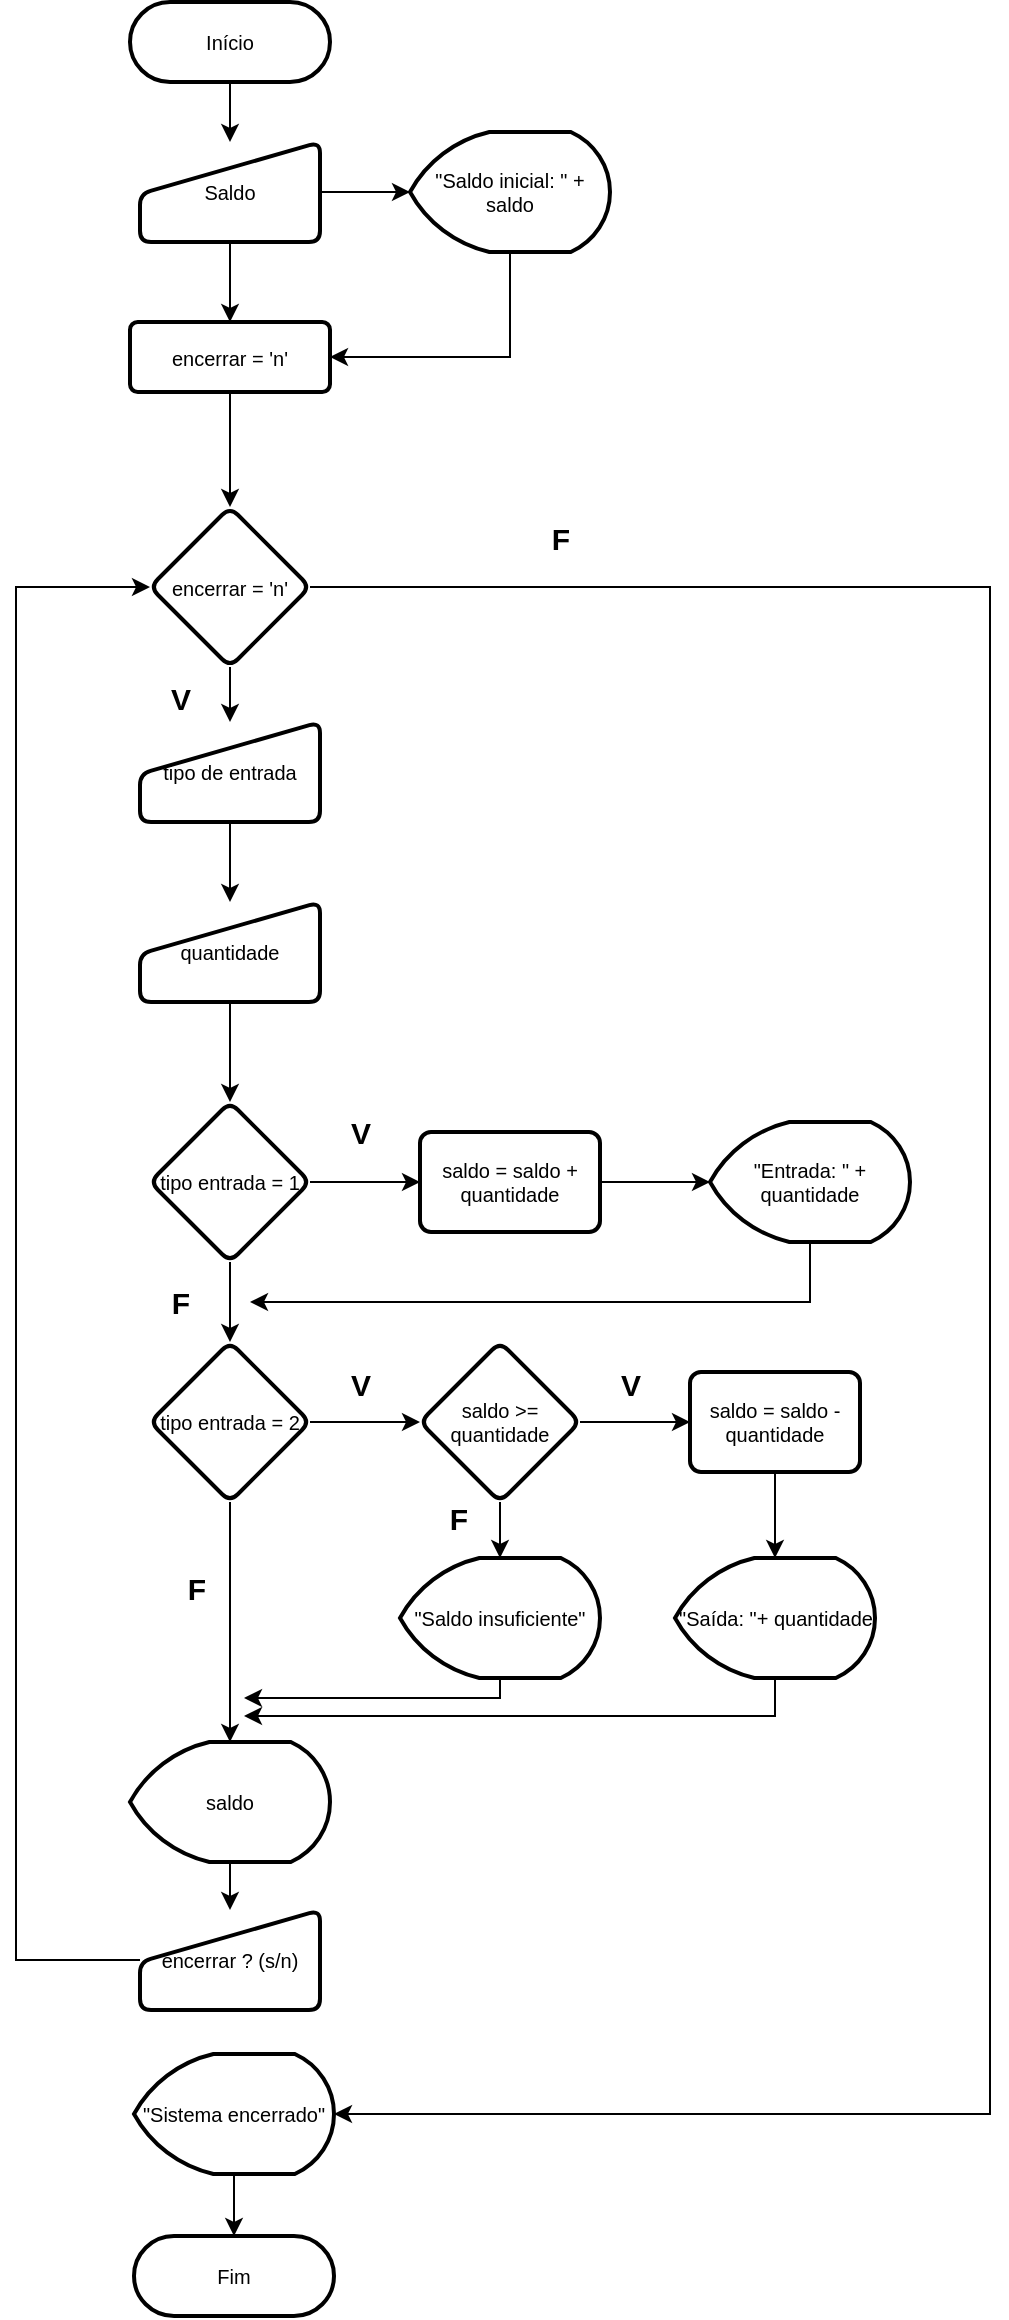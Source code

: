 <mxfile version="24.0.6" type="github">
  <diagram id="C5RBs43oDa-KdzZeNtuy" name="Page-1">
    <mxGraphModel dx="1773" dy="911" grid="0" gridSize="10" guides="1" tooltips="1" connect="1" arrows="1" fold="1" page="1" pageScale="1" pageWidth="827" pageHeight="1169" math="0" shadow="0">
      <root>
        <mxCell id="WIyWlLk6GJQsqaUBKTNV-0" />
        <mxCell id="WIyWlLk6GJQsqaUBKTNV-1" parent="WIyWlLk6GJQsqaUBKTNV-0" />
        <mxCell id="QEvCcr88mFsvgTPzMDzW-3" value="" style="edgeStyle=orthogonalEdgeStyle;rounded=0;orthogonalLoop=1;jettySize=auto;html=1;fontSize=10;" edge="1" parent="WIyWlLk6GJQsqaUBKTNV-1" source="QEvCcr88mFsvgTPzMDzW-0" target="QEvCcr88mFsvgTPzMDzW-2">
          <mxGeometry relative="1" as="geometry" />
        </mxCell>
        <mxCell id="QEvCcr88mFsvgTPzMDzW-0" value="&lt;font style=&quot;font-size: 10px;&quot;&gt;Início&lt;/font&gt;" style="rounded=1;whiteSpace=wrap;html=1;arcSize=50;strokeWidth=2;fontSize=10;" vertex="1" parent="WIyWlLk6GJQsqaUBKTNV-1">
          <mxGeometry x="265" y="6" width="100" height="40" as="geometry" />
        </mxCell>
        <mxCell id="QEvCcr88mFsvgTPzMDzW-5" value="" style="edgeStyle=orthogonalEdgeStyle;rounded=0;orthogonalLoop=1;jettySize=auto;html=1;fontSize=10;" edge="1" parent="WIyWlLk6GJQsqaUBKTNV-1" source="QEvCcr88mFsvgTPzMDzW-2" target="QEvCcr88mFsvgTPzMDzW-4">
          <mxGeometry relative="1" as="geometry" />
        </mxCell>
        <mxCell id="QEvCcr88mFsvgTPzMDzW-7" value="" style="edgeStyle=orthogonalEdgeStyle;rounded=0;orthogonalLoop=1;jettySize=auto;html=1;fontSize=10;" edge="1" parent="WIyWlLk6GJQsqaUBKTNV-1" source="QEvCcr88mFsvgTPzMDzW-2" target="QEvCcr88mFsvgTPzMDzW-6">
          <mxGeometry relative="1" as="geometry" />
        </mxCell>
        <mxCell id="QEvCcr88mFsvgTPzMDzW-2" value="&lt;font style=&quot;font-size: 10px;&quot;&gt;Saldo&lt;/font&gt;" style="html=1;strokeWidth=2;shape=manualInput;whiteSpace=wrap;rounded=1;size=26;arcSize=11;fontSize=10;" vertex="1" parent="WIyWlLk6GJQsqaUBKTNV-1">
          <mxGeometry x="270" y="76" width="90" height="50" as="geometry" />
        </mxCell>
        <mxCell id="QEvCcr88mFsvgTPzMDzW-8" style="edgeStyle=orthogonalEdgeStyle;rounded=0;orthogonalLoop=1;jettySize=auto;html=1;entryX=1;entryY=0.5;entryDx=0;entryDy=0;fontSize=10;" edge="1" parent="WIyWlLk6GJQsqaUBKTNV-1" source="QEvCcr88mFsvgTPzMDzW-4" target="QEvCcr88mFsvgTPzMDzW-6">
          <mxGeometry relative="1" as="geometry">
            <Array as="points">
              <mxPoint x="455" y="184" />
            </Array>
          </mxGeometry>
        </mxCell>
        <mxCell id="QEvCcr88mFsvgTPzMDzW-4" value="&lt;font style=&quot;font-size: 10px;&quot;&gt;&quot;Saldo inicial: &quot; + saldo&lt;/font&gt;" style="strokeWidth=2;html=1;shape=mxgraph.flowchart.display;whiteSpace=wrap;fontSize=10;" vertex="1" parent="WIyWlLk6GJQsqaUBKTNV-1">
          <mxGeometry x="405" y="71" width="100" height="60" as="geometry" />
        </mxCell>
        <mxCell id="QEvCcr88mFsvgTPzMDzW-10" value="" style="edgeStyle=orthogonalEdgeStyle;rounded=0;orthogonalLoop=1;jettySize=auto;html=1;fontSize=10;" edge="1" parent="WIyWlLk6GJQsqaUBKTNV-1" source="QEvCcr88mFsvgTPzMDzW-6" target="QEvCcr88mFsvgTPzMDzW-9">
          <mxGeometry relative="1" as="geometry" />
        </mxCell>
        <mxCell id="QEvCcr88mFsvgTPzMDzW-6" value="&lt;font style=&quot;font-size: 10px;&quot;&gt;encerrar = &#39;n&#39;&lt;/font&gt;" style="whiteSpace=wrap;html=1;strokeWidth=2;rounded=1;arcSize=11;fontSize=10;" vertex="1" parent="WIyWlLk6GJQsqaUBKTNV-1">
          <mxGeometry x="265" y="166" width="100" height="35" as="geometry" />
        </mxCell>
        <mxCell id="QEvCcr88mFsvgTPzMDzW-12" style="edgeStyle=orthogonalEdgeStyle;rounded=0;orthogonalLoop=1;jettySize=auto;html=1;exitX=0.5;exitY=1;exitDx=0;exitDy=0;fontSize=10;" edge="1" parent="WIyWlLk6GJQsqaUBKTNV-1" source="QEvCcr88mFsvgTPzMDzW-9" target="QEvCcr88mFsvgTPzMDzW-11">
          <mxGeometry relative="1" as="geometry" />
        </mxCell>
        <mxCell id="QEvCcr88mFsvgTPzMDzW-58" style="edgeStyle=orthogonalEdgeStyle;rounded=0;orthogonalLoop=1;jettySize=auto;html=1;" edge="1" parent="WIyWlLk6GJQsqaUBKTNV-1" source="QEvCcr88mFsvgTPzMDzW-9" target="QEvCcr88mFsvgTPzMDzW-50">
          <mxGeometry relative="1" as="geometry">
            <mxPoint x="370" y="1058" as="targetPoint" />
            <Array as="points">
              <mxPoint x="695" y="299" />
              <mxPoint x="695" y="1062" />
            </Array>
          </mxGeometry>
        </mxCell>
        <mxCell id="QEvCcr88mFsvgTPzMDzW-9" value="&lt;font style=&quot;font-size: 10px;&quot;&gt;&lt;font style=&quot;font-size: 10px;&quot;&gt;encerrar&lt;/font&gt;&lt;font style=&quot;font-size: 10px;&quot;&gt; = &#39;n&#39;&lt;/font&gt;&lt;/font&gt;" style="rhombus;whiteSpace=wrap;html=1;strokeWidth=2;rounded=1;arcSize=11;fontSize=10;" vertex="1" parent="WIyWlLk6GJQsqaUBKTNV-1">
          <mxGeometry x="275" y="258.5" width="80" height="80" as="geometry" />
        </mxCell>
        <mxCell id="QEvCcr88mFsvgTPzMDzW-16" value="" style="edgeStyle=orthogonalEdgeStyle;rounded=0;orthogonalLoop=1;jettySize=auto;html=1;fontSize=10;" edge="1" parent="WIyWlLk6GJQsqaUBKTNV-1" source="QEvCcr88mFsvgTPzMDzW-11" target="QEvCcr88mFsvgTPzMDzW-15">
          <mxGeometry relative="1" as="geometry" />
        </mxCell>
        <mxCell id="QEvCcr88mFsvgTPzMDzW-11" value="&lt;span style=&quot;font-size: 10px;&quot;&gt;tipo de entrada&lt;/span&gt;" style="html=1;strokeWidth=2;shape=manualInput;whiteSpace=wrap;rounded=1;size=26;arcSize=11;fontSize=10;" vertex="1" parent="WIyWlLk6GJQsqaUBKTNV-1">
          <mxGeometry x="270" y="366" width="90" height="50" as="geometry" />
        </mxCell>
        <mxCell id="QEvCcr88mFsvgTPzMDzW-13" value="&lt;b style=&quot;font-size: 15px;&quot;&gt;&lt;font style=&quot;font-size: 15px;&quot;&gt;F&lt;/font&gt;&lt;/b&gt;" style="text;html=1;align=center;verticalAlign=middle;resizable=0;points=[];autosize=1;strokeColor=none;fillColor=none;fontSize=15;" vertex="1" parent="WIyWlLk6GJQsqaUBKTNV-1">
          <mxGeometry x="465" y="258.5" width="30" height="30" as="geometry" />
        </mxCell>
        <mxCell id="QEvCcr88mFsvgTPzMDzW-14" value="&lt;b style=&quot;font-size: 15px;&quot;&gt;&lt;font style=&quot;font-size: 15px;&quot;&gt;V&lt;/font&gt;&lt;/b&gt;" style="text;html=1;align=center;verticalAlign=middle;resizable=0;points=[];autosize=1;strokeColor=none;fillColor=none;fontSize=15;" vertex="1" parent="WIyWlLk6GJQsqaUBKTNV-1">
          <mxGeometry x="275" y="338.5" width="30" height="30" as="geometry" />
        </mxCell>
        <mxCell id="QEvCcr88mFsvgTPzMDzW-18" value="" style="edgeStyle=orthogonalEdgeStyle;rounded=0;orthogonalLoop=1;jettySize=auto;html=1;fontSize=10;" edge="1" parent="WIyWlLk6GJQsqaUBKTNV-1" source="QEvCcr88mFsvgTPzMDzW-15" target="QEvCcr88mFsvgTPzMDzW-17">
          <mxGeometry relative="1" as="geometry" />
        </mxCell>
        <mxCell id="QEvCcr88mFsvgTPzMDzW-15" value="&lt;span style=&quot;font-size: 10px;&quot;&gt;quantidade&lt;/span&gt;" style="html=1;strokeWidth=2;shape=manualInput;whiteSpace=wrap;rounded=1;size=26;arcSize=11;fontSize=10;" vertex="1" parent="WIyWlLk6GJQsqaUBKTNV-1">
          <mxGeometry x="270" y="456" width="90" height="50" as="geometry" />
        </mxCell>
        <mxCell id="QEvCcr88mFsvgTPzMDzW-23" value="" style="edgeStyle=orthogonalEdgeStyle;rounded=0;orthogonalLoop=1;jettySize=auto;html=1;" edge="1" parent="WIyWlLk6GJQsqaUBKTNV-1" source="QEvCcr88mFsvgTPzMDzW-17" target="QEvCcr88mFsvgTPzMDzW-22">
          <mxGeometry relative="1" as="geometry" />
        </mxCell>
        <mxCell id="QEvCcr88mFsvgTPzMDzW-28" value="" style="edgeStyle=orthogonalEdgeStyle;rounded=0;orthogonalLoop=1;jettySize=auto;html=1;" edge="1" parent="WIyWlLk6GJQsqaUBKTNV-1" source="QEvCcr88mFsvgTPzMDzW-17" target="QEvCcr88mFsvgTPzMDzW-27">
          <mxGeometry relative="1" as="geometry" />
        </mxCell>
        <mxCell id="QEvCcr88mFsvgTPzMDzW-17" value="&lt;font style=&quot;font-size: 10px;&quot;&gt;tipo entrada = 1&lt;/font&gt;" style="rhombus;whiteSpace=wrap;html=1;strokeWidth=2;rounded=1;arcSize=11;fontSize=10;" vertex="1" parent="WIyWlLk6GJQsqaUBKTNV-1">
          <mxGeometry x="275" y="556" width="80" height="80" as="geometry" />
        </mxCell>
        <mxCell id="QEvCcr88mFsvgTPzMDzW-19" value="&lt;b style=&quot;font-size: 15px;&quot;&gt;&lt;font style=&quot;font-size: 15px;&quot;&gt;V&lt;/font&gt;&lt;/b&gt;" style="text;html=1;align=center;verticalAlign=middle;resizable=0;points=[];autosize=1;strokeColor=none;fillColor=none;fontSize=15;" vertex="1" parent="WIyWlLk6GJQsqaUBKTNV-1">
          <mxGeometry x="365" y="556" width="30" height="30" as="geometry" />
        </mxCell>
        <mxCell id="QEvCcr88mFsvgTPzMDzW-25" value="" style="edgeStyle=orthogonalEdgeStyle;rounded=0;orthogonalLoop=1;jettySize=auto;html=1;" edge="1" parent="WIyWlLk6GJQsqaUBKTNV-1" source="QEvCcr88mFsvgTPzMDzW-22" target="QEvCcr88mFsvgTPzMDzW-24">
          <mxGeometry relative="1" as="geometry" />
        </mxCell>
        <mxCell id="QEvCcr88mFsvgTPzMDzW-22" value="saldo = saldo + quantidade" style="whiteSpace=wrap;html=1;fontSize=10;strokeWidth=2;rounded=1;arcSize=11;" vertex="1" parent="WIyWlLk6GJQsqaUBKTNV-1">
          <mxGeometry x="410" y="571" width="90" height="50" as="geometry" />
        </mxCell>
        <mxCell id="QEvCcr88mFsvgTPzMDzW-36" style="edgeStyle=orthogonalEdgeStyle;rounded=0;orthogonalLoop=1;jettySize=auto;html=1;" edge="1" parent="WIyWlLk6GJQsqaUBKTNV-1" source="QEvCcr88mFsvgTPzMDzW-24">
          <mxGeometry relative="1" as="geometry">
            <mxPoint x="325" y="656" as="targetPoint" />
            <Array as="points">
              <mxPoint x="605" y="656" />
              <mxPoint x="596" y="656" />
            </Array>
          </mxGeometry>
        </mxCell>
        <mxCell id="QEvCcr88mFsvgTPzMDzW-24" value="&quot;Entrada: &quot; + quantidade" style="strokeWidth=2;html=1;shape=mxgraph.flowchart.display;whiteSpace=wrap;fontSize=10;" vertex="1" parent="WIyWlLk6GJQsqaUBKTNV-1">
          <mxGeometry x="555" y="566" width="100" height="60" as="geometry" />
        </mxCell>
        <mxCell id="QEvCcr88mFsvgTPzMDzW-26" value="&lt;b style=&quot;font-size: 15px;&quot;&gt;&lt;font style=&quot;font-size: 15px;&quot;&gt;F&lt;/font&gt;&lt;/b&gt;" style="text;html=1;align=center;verticalAlign=middle;resizable=0;points=[];autosize=1;strokeColor=none;fillColor=none;fontSize=15;" vertex="1" parent="WIyWlLk6GJQsqaUBKTNV-1">
          <mxGeometry x="275" y="641" width="30" height="30" as="geometry" />
        </mxCell>
        <mxCell id="QEvCcr88mFsvgTPzMDzW-30" value="" style="edgeStyle=orthogonalEdgeStyle;rounded=0;orthogonalLoop=1;jettySize=auto;html=1;" edge="1" parent="WIyWlLk6GJQsqaUBKTNV-1" source="QEvCcr88mFsvgTPzMDzW-27" target="QEvCcr88mFsvgTPzMDzW-29">
          <mxGeometry relative="1" as="geometry" />
        </mxCell>
        <mxCell id="QEvCcr88mFsvgTPzMDzW-44" value="" style="edgeStyle=orthogonalEdgeStyle;rounded=0;orthogonalLoop=1;jettySize=auto;html=1;" edge="1" parent="WIyWlLk6GJQsqaUBKTNV-1" source="QEvCcr88mFsvgTPzMDzW-27" target="QEvCcr88mFsvgTPzMDzW-43">
          <mxGeometry relative="1" as="geometry" />
        </mxCell>
        <mxCell id="QEvCcr88mFsvgTPzMDzW-27" value="&lt;font style=&quot;font-size: 10px;&quot;&gt;tipo entrada = 2&lt;/font&gt;" style="rhombus;whiteSpace=wrap;html=1;strokeWidth=2;rounded=1;arcSize=11;fontSize=10;" vertex="1" parent="WIyWlLk6GJQsqaUBKTNV-1">
          <mxGeometry x="275" y="676" width="80" height="80" as="geometry" />
        </mxCell>
        <mxCell id="QEvCcr88mFsvgTPzMDzW-33" value="" style="edgeStyle=orthogonalEdgeStyle;rounded=0;orthogonalLoop=1;jettySize=auto;html=1;" edge="1" parent="WIyWlLk6GJQsqaUBKTNV-1" source="QEvCcr88mFsvgTPzMDzW-29" target="QEvCcr88mFsvgTPzMDzW-32">
          <mxGeometry relative="1" as="geometry" />
        </mxCell>
        <mxCell id="QEvCcr88mFsvgTPzMDzW-41" value="" style="edgeStyle=orthogonalEdgeStyle;rounded=0;orthogonalLoop=1;jettySize=auto;html=1;" edge="1" parent="WIyWlLk6GJQsqaUBKTNV-1" source="QEvCcr88mFsvgTPzMDzW-29" target="QEvCcr88mFsvgTPzMDzW-37">
          <mxGeometry relative="1" as="geometry" />
        </mxCell>
        <mxCell id="QEvCcr88mFsvgTPzMDzW-29" value="&lt;font style=&quot;font-size: 10px;&quot;&gt;saldo &amp;gt;= quantidade&lt;/font&gt;" style="rhombus;whiteSpace=wrap;html=1;strokeWidth=2;rounded=1;arcSize=11;fontSize=10;" vertex="1" parent="WIyWlLk6GJQsqaUBKTNV-1">
          <mxGeometry x="410" y="676" width="80" height="80" as="geometry" />
        </mxCell>
        <mxCell id="QEvCcr88mFsvgTPzMDzW-31" value="&lt;b style=&quot;font-size: 15px;&quot;&gt;&lt;font style=&quot;font-size: 15px;&quot;&gt;V&lt;/font&gt;&lt;/b&gt;" style="text;html=1;align=center;verticalAlign=middle;resizable=0;points=[];autosize=1;strokeColor=none;fillColor=none;fontSize=15;" vertex="1" parent="WIyWlLk6GJQsqaUBKTNV-1">
          <mxGeometry x="365" y="682" width="30" height="30" as="geometry" />
        </mxCell>
        <mxCell id="QEvCcr88mFsvgTPzMDzW-39" value="" style="edgeStyle=orthogonalEdgeStyle;rounded=0;orthogonalLoop=1;jettySize=auto;html=1;" edge="1" parent="WIyWlLk6GJQsqaUBKTNV-1" source="QEvCcr88mFsvgTPzMDzW-32" target="QEvCcr88mFsvgTPzMDzW-38">
          <mxGeometry relative="1" as="geometry" />
        </mxCell>
        <mxCell id="QEvCcr88mFsvgTPzMDzW-32" value="saldo = saldo - quantidade" style="whiteSpace=wrap;html=1;fontSize=10;strokeWidth=2;rounded=1;arcSize=11;" vertex="1" parent="WIyWlLk6GJQsqaUBKTNV-1">
          <mxGeometry x="545" y="691" width="85" height="50" as="geometry" />
        </mxCell>
        <mxCell id="QEvCcr88mFsvgTPzMDzW-34" value="&lt;b style=&quot;font-size: 15px;&quot;&gt;&lt;font style=&quot;font-size: 15px;&quot;&gt;V&lt;/font&gt;&lt;/b&gt;" style="text;html=1;align=center;verticalAlign=middle;resizable=0;points=[];autosize=1;strokeColor=none;fillColor=none;fontSize=15;" vertex="1" parent="WIyWlLk6GJQsqaUBKTNV-1">
          <mxGeometry x="500" y="682" width="30" height="30" as="geometry" />
        </mxCell>
        <mxCell id="QEvCcr88mFsvgTPzMDzW-46" style="edgeStyle=orthogonalEdgeStyle;rounded=0;orthogonalLoop=1;jettySize=auto;html=1;" edge="1" parent="WIyWlLk6GJQsqaUBKTNV-1" source="QEvCcr88mFsvgTPzMDzW-37">
          <mxGeometry relative="1" as="geometry">
            <mxPoint x="322" y="854" as="targetPoint" />
            <Array as="points">
              <mxPoint x="450" y="854" />
            </Array>
          </mxGeometry>
        </mxCell>
        <mxCell id="QEvCcr88mFsvgTPzMDzW-37" value="&quot;Saldo insuficiente&quot;" style="strokeWidth=2;html=1;shape=mxgraph.flowchart.display;whiteSpace=wrap;fontSize=10;" vertex="1" parent="WIyWlLk6GJQsqaUBKTNV-1">
          <mxGeometry x="400" y="784" width="100" height="60" as="geometry" />
        </mxCell>
        <mxCell id="QEvCcr88mFsvgTPzMDzW-47" style="edgeStyle=orthogonalEdgeStyle;rounded=0;orthogonalLoop=1;jettySize=auto;html=1;" edge="1" parent="WIyWlLk6GJQsqaUBKTNV-1" source="QEvCcr88mFsvgTPzMDzW-38">
          <mxGeometry relative="1" as="geometry">
            <mxPoint x="322" y="863" as="targetPoint" />
            <Array as="points">
              <mxPoint x="588" y="863" />
            </Array>
          </mxGeometry>
        </mxCell>
        <mxCell id="QEvCcr88mFsvgTPzMDzW-38" value="&quot;Saída: &quot;+ quantidade" style="strokeWidth=2;html=1;shape=mxgraph.flowchart.display;whiteSpace=wrap;fontSize=10;" vertex="1" parent="WIyWlLk6GJQsqaUBKTNV-1">
          <mxGeometry x="537.5" y="784" width="100" height="60" as="geometry" />
        </mxCell>
        <mxCell id="QEvCcr88mFsvgTPzMDzW-42" value="&lt;b style=&quot;font-size: 15px;&quot;&gt;&lt;font style=&quot;font-size: 15px;&quot;&gt;F&lt;/font&gt;&lt;/b&gt;" style="text;html=1;align=center;verticalAlign=middle;resizable=0;points=[];autosize=1;strokeColor=none;fillColor=none;fontSize=15;" vertex="1" parent="WIyWlLk6GJQsqaUBKTNV-1">
          <mxGeometry x="414" y="749" width="30" height="30" as="geometry" />
        </mxCell>
        <mxCell id="QEvCcr88mFsvgTPzMDzW-49" value="" style="edgeStyle=orthogonalEdgeStyle;rounded=0;orthogonalLoop=1;jettySize=auto;html=1;" edge="1" parent="WIyWlLk6GJQsqaUBKTNV-1" source="QEvCcr88mFsvgTPzMDzW-43" target="QEvCcr88mFsvgTPzMDzW-48">
          <mxGeometry relative="1" as="geometry" />
        </mxCell>
        <mxCell id="QEvCcr88mFsvgTPzMDzW-43" value="saldo" style="strokeWidth=2;html=1;shape=mxgraph.flowchart.display;whiteSpace=wrap;fontSize=10;" vertex="1" parent="WIyWlLk6GJQsqaUBKTNV-1">
          <mxGeometry x="265" y="876" width="100" height="60" as="geometry" />
        </mxCell>
        <mxCell id="QEvCcr88mFsvgTPzMDzW-45" value="&lt;b style=&quot;font-size: 15px;&quot;&gt;&lt;font style=&quot;font-size: 15px;&quot;&gt;F&lt;/font&gt;&lt;/b&gt;" style="text;html=1;align=center;verticalAlign=middle;resizable=0;points=[];autosize=1;strokeColor=none;fillColor=none;fontSize=15;" vertex="1" parent="WIyWlLk6GJQsqaUBKTNV-1">
          <mxGeometry x="283" y="784" width="30" height="30" as="geometry" />
        </mxCell>
        <mxCell id="QEvCcr88mFsvgTPzMDzW-55" style="edgeStyle=orthogonalEdgeStyle;rounded=0;orthogonalLoop=1;jettySize=auto;html=1;entryX=0;entryY=0.5;entryDx=0;entryDy=0;" edge="1" parent="WIyWlLk6GJQsqaUBKTNV-1" source="QEvCcr88mFsvgTPzMDzW-48" target="QEvCcr88mFsvgTPzMDzW-9">
          <mxGeometry relative="1" as="geometry">
            <mxPoint x="207.015" y="308.004" as="targetPoint" />
            <Array as="points">
              <mxPoint x="208" y="985" />
              <mxPoint x="208" y="299" />
            </Array>
          </mxGeometry>
        </mxCell>
        <mxCell id="QEvCcr88mFsvgTPzMDzW-48" value="&lt;span style=&quot;font-size: 10px;&quot;&gt;encerrar ? (s/n)&lt;/span&gt;" style="html=1;strokeWidth=2;shape=manualInput;whiteSpace=wrap;rounded=1;size=26;arcSize=11;fontSize=10;" vertex="1" parent="WIyWlLk6GJQsqaUBKTNV-1">
          <mxGeometry x="270" y="960" width="90" height="50" as="geometry" />
        </mxCell>
        <mxCell id="QEvCcr88mFsvgTPzMDzW-54" value="" style="edgeStyle=orthogonalEdgeStyle;rounded=0;orthogonalLoop=1;jettySize=auto;html=1;" edge="1" parent="WIyWlLk6GJQsqaUBKTNV-1" source="QEvCcr88mFsvgTPzMDzW-50" target="QEvCcr88mFsvgTPzMDzW-51">
          <mxGeometry relative="1" as="geometry" />
        </mxCell>
        <mxCell id="QEvCcr88mFsvgTPzMDzW-50" value="&quot;Sistema encerrado&quot;" style="strokeWidth=2;html=1;shape=mxgraph.flowchart.display;whiteSpace=wrap;fontSize=10;" vertex="1" parent="WIyWlLk6GJQsqaUBKTNV-1">
          <mxGeometry x="267" y="1032" width="100" height="60" as="geometry" />
        </mxCell>
        <mxCell id="QEvCcr88mFsvgTPzMDzW-51" value="&lt;font style=&quot;font-size: 10px;&quot;&gt;Fim&lt;/font&gt;" style="rounded=1;whiteSpace=wrap;html=1;arcSize=50;strokeWidth=2;fontSize=10;" vertex="1" parent="WIyWlLk6GJQsqaUBKTNV-1">
          <mxGeometry x="267" y="1123" width="100" height="40" as="geometry" />
        </mxCell>
      </root>
    </mxGraphModel>
  </diagram>
</mxfile>
